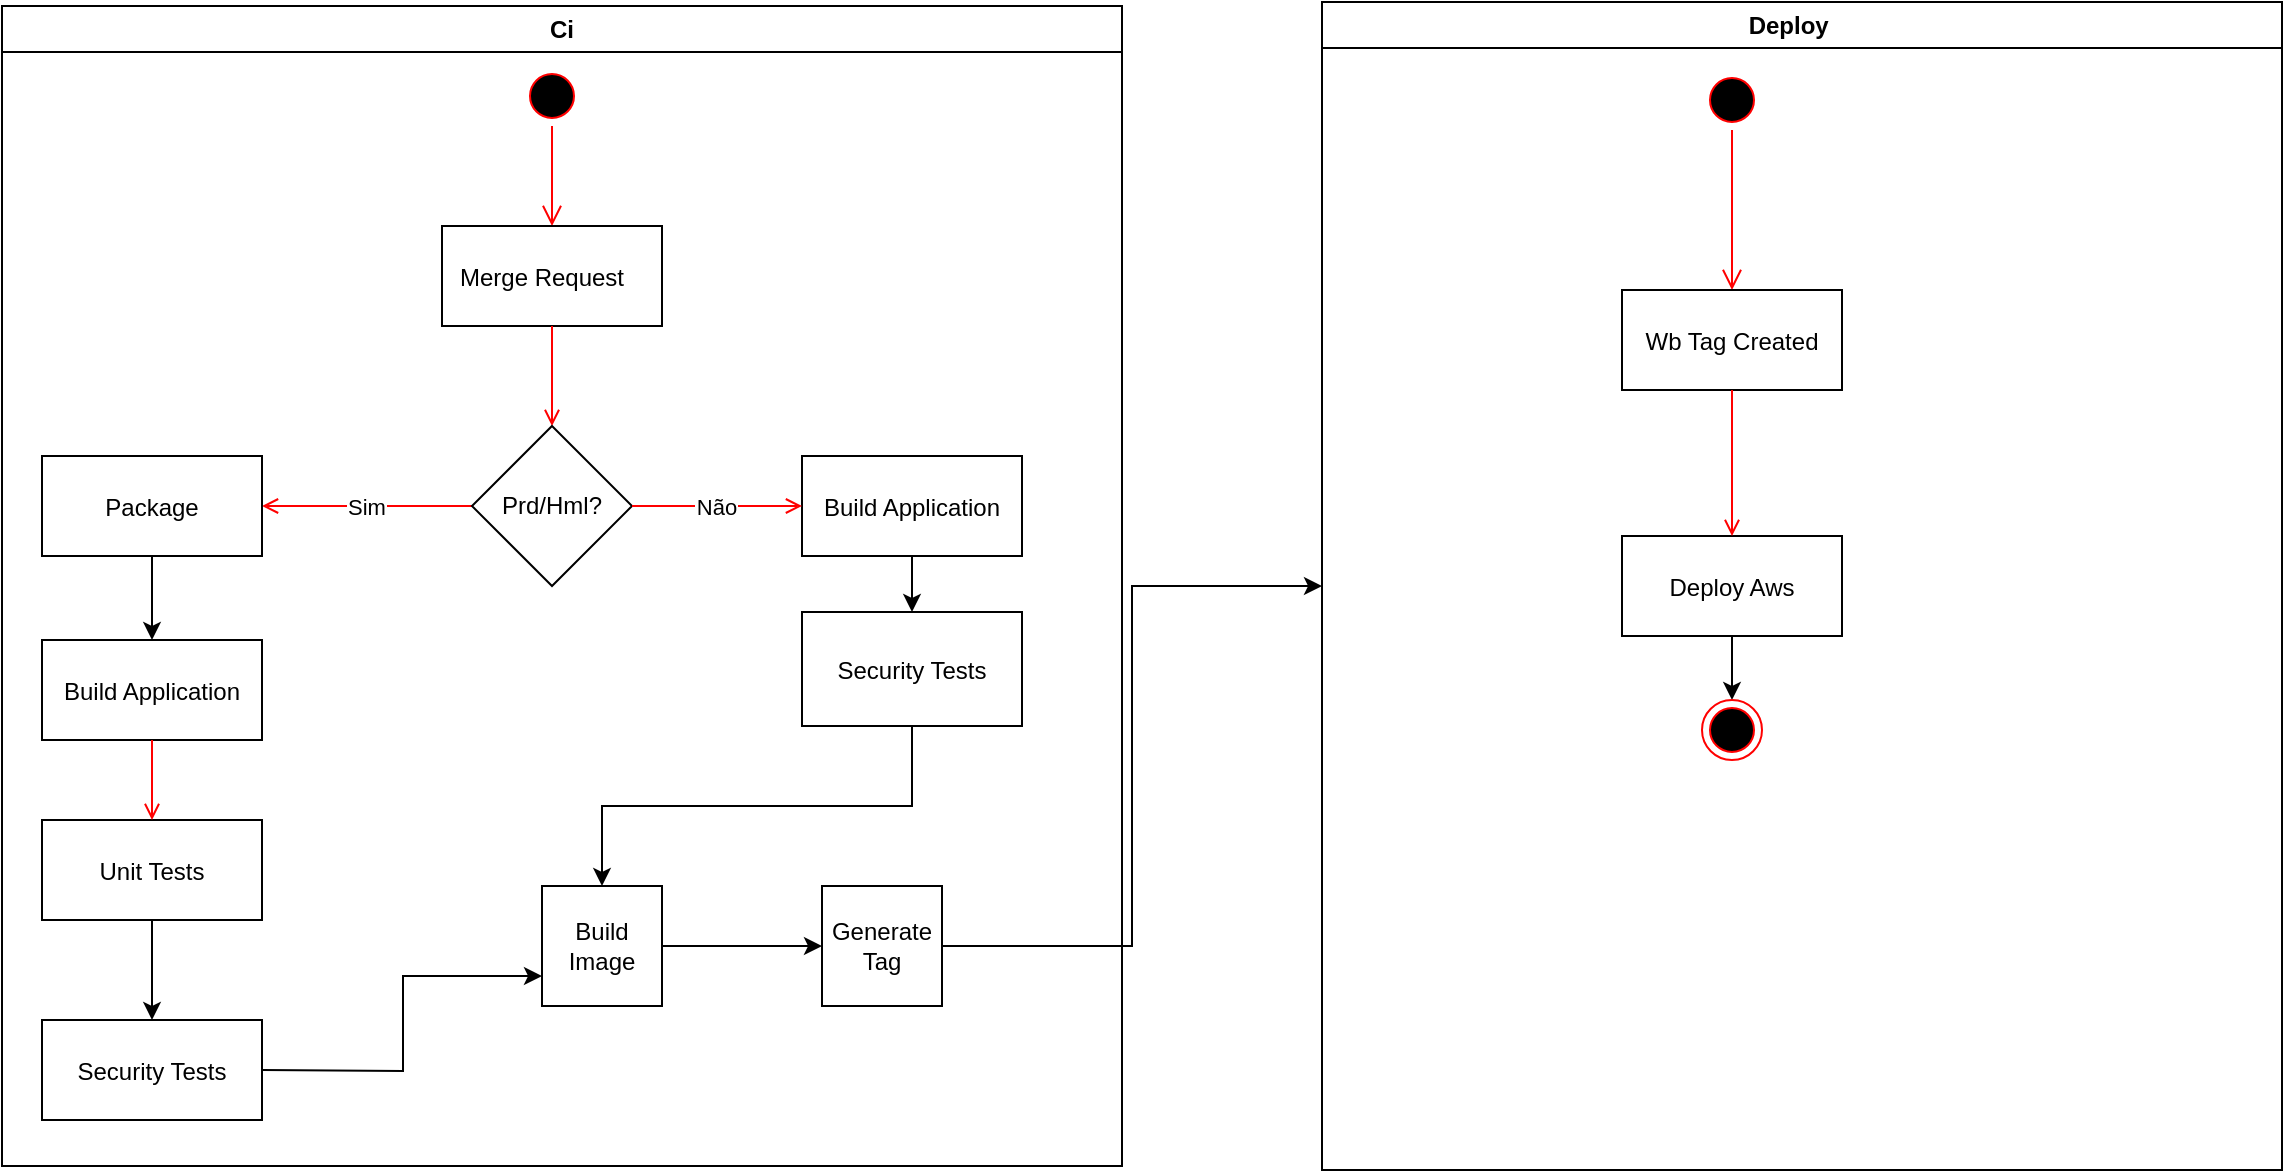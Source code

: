 <mxfile version="24.4.9" type="github">
  <diagram name="Page-1" id="e7e014a7-5840-1c2e-5031-d8a46d1fe8dd">
    <mxGraphModel dx="1304" dy="678" grid="1" gridSize="10" guides="1" tooltips="1" connect="1" arrows="1" fold="1" page="1" pageScale="1" pageWidth="1169" pageHeight="826" background="none" math="0" shadow="0">
      <root>
        <mxCell id="0" />
        <mxCell id="1" parent="0" />
        <mxCell id="2" value="Ci" style="swimlane;whiteSpace=wrap" parent="1" vertex="1">
          <mxGeometry y="123" width="560" height="580" as="geometry" />
        </mxCell>
        <mxCell id="5" value="" style="ellipse;shape=startState;fillColor=#000000;strokeColor=#ff0000;" parent="2" vertex="1">
          <mxGeometry x="260" y="30" width="30" height="30" as="geometry" />
        </mxCell>
        <mxCell id="6" value="" style="edgeStyle=elbowEdgeStyle;elbow=horizontal;verticalAlign=bottom;endArrow=open;endSize=8;strokeColor=#FF0000;endFill=1;rounded=0" parent="2" source="5" target="7" edge="1">
          <mxGeometry x="100" y="40" as="geometry">
            <mxPoint x="115" y="110" as="targetPoint" />
          </mxGeometry>
        </mxCell>
        <mxCell id="7" value="Merge Request   " style="" parent="2" vertex="1">
          <mxGeometry x="220" y="110" width="110" height="50" as="geometry" />
        </mxCell>
        <mxCell id="8" value="Build Application" style="" parent="2" vertex="1">
          <mxGeometry x="20" y="317" width="110" height="50" as="geometry" />
        </mxCell>
        <mxCell id="9" value="Sim" style="endArrow=open;strokeColor=#FF0000;endFill=1;rounded=0;exitX=0;exitY=0.5;exitDx=0;exitDy=0;entryX=1;entryY=0.5;entryDx=0;entryDy=0;" parent="2" source="VkM7wz7-X7QMQRe8iBU6-45" target="VkM7wz7-X7QMQRe8iBU6-75" edge="1">
          <mxGeometry relative="1" as="geometry">
            <Array as="points">
              <mxPoint x="150" y="250" />
            </Array>
          </mxGeometry>
        </mxCell>
        <mxCell id="VkM7wz7-X7QMQRe8iBU6-52" value="" style="edgeStyle=orthogonalEdgeStyle;rounded=0;orthogonalLoop=1;jettySize=auto;html=1;" edge="1" parent="2" source="10">
          <mxGeometry relative="1" as="geometry">
            <mxPoint x="75" y="507" as="targetPoint" />
          </mxGeometry>
        </mxCell>
        <mxCell id="10" value="Unit Tests" style="" parent="2" vertex="1">
          <mxGeometry x="20" y="407" width="110" height="50" as="geometry" />
        </mxCell>
        <mxCell id="11" value="" style="endArrow=open;strokeColor=#FF0000;endFill=1;rounded=0" parent="2" source="8" target="10" edge="1">
          <mxGeometry relative="1" as="geometry" />
        </mxCell>
        <mxCell id="VkM7wz7-X7QMQRe8iBU6-46" value="" style="endArrow=open;strokeColor=#FF0000;endFill=1;rounded=0" edge="1" parent="2" source="7" target="VkM7wz7-X7QMQRe8iBU6-45">
          <mxGeometry relative="1" as="geometry">
            <mxPoint x="125" y="290" as="sourcePoint" />
            <mxPoint x="125" y="460" as="targetPoint" />
          </mxGeometry>
        </mxCell>
        <mxCell id="VkM7wz7-X7QMQRe8iBU6-45" value="Prd/Hml?" style="rhombus;whiteSpace=wrap;html=1;" vertex="1" parent="2">
          <mxGeometry x="235" y="210" width="80" height="80" as="geometry" />
        </mxCell>
        <mxCell id="VkM7wz7-X7QMQRe8iBU6-55" value="" style="edgeStyle=orthogonalEdgeStyle;rounded=0;orthogonalLoop=1;jettySize=auto;html=1;" edge="1" parent="2" source="VkM7wz7-X7QMQRe8iBU6-47" target="VkM7wz7-X7QMQRe8iBU6-54">
          <mxGeometry relative="1" as="geometry" />
        </mxCell>
        <mxCell id="VkM7wz7-X7QMQRe8iBU6-47" value="Build Application" style="" vertex="1" parent="2">
          <mxGeometry x="400" y="225" width="110" height="50" as="geometry" />
        </mxCell>
        <mxCell id="VkM7wz7-X7QMQRe8iBU6-49" value="Não" style="endArrow=open;strokeColor=#FF0000;endFill=1;rounded=0;exitX=1;exitY=0.5;exitDx=0;exitDy=0;entryX=0;entryY=0.5;entryDx=0;entryDy=0;" edge="1" parent="2" source="VkM7wz7-X7QMQRe8iBU6-45" target="VkM7wz7-X7QMQRe8iBU6-47">
          <mxGeometry relative="1" as="geometry">
            <mxPoint x="85" y="285" as="sourcePoint" />
            <mxPoint x="270" y="290" as="targetPoint" />
            <Array as="points" />
          </mxGeometry>
        </mxCell>
        <mxCell id="VkM7wz7-X7QMQRe8iBU6-50" value="Security Tests" style="" vertex="1" parent="2">
          <mxGeometry x="20" y="507" width="110" height="50" as="geometry" />
        </mxCell>
        <mxCell id="VkM7wz7-X7QMQRe8iBU6-67" style="edgeStyle=orthogonalEdgeStyle;rounded=0;orthogonalLoop=1;jettySize=auto;html=1;entryX=0;entryY=0.75;entryDx=0;entryDy=0;" edge="1" parent="2" target="VkM7wz7-X7QMQRe8iBU6-58">
          <mxGeometry relative="1" as="geometry">
            <mxPoint x="130" y="532.0" as="sourcePoint" />
          </mxGeometry>
        </mxCell>
        <mxCell id="VkM7wz7-X7QMQRe8iBU6-60" style="edgeStyle=orthogonalEdgeStyle;rounded=0;orthogonalLoop=1;jettySize=auto;html=1;exitX=0.5;exitY=1;exitDx=0;exitDy=0;entryX=0.5;entryY=0;entryDx=0;entryDy=0;" edge="1" parent="2" source="VkM7wz7-X7QMQRe8iBU6-54" target="VkM7wz7-X7QMQRe8iBU6-58">
          <mxGeometry relative="1" as="geometry" />
        </mxCell>
        <mxCell id="VkM7wz7-X7QMQRe8iBU6-54" value="Security Tests" style="" vertex="1" parent="2">
          <mxGeometry x="400" y="303" width="110" height="57" as="geometry" />
        </mxCell>
        <mxCell id="VkM7wz7-X7QMQRe8iBU6-68" style="edgeStyle=orthogonalEdgeStyle;rounded=0;orthogonalLoop=1;jettySize=auto;html=1;" edge="1" parent="2" source="VkM7wz7-X7QMQRe8iBU6-58" target="VkM7wz7-X7QMQRe8iBU6-64">
          <mxGeometry relative="1" as="geometry" />
        </mxCell>
        <mxCell id="VkM7wz7-X7QMQRe8iBU6-58" value="Build Image" style="whiteSpace=wrap;html=1;aspect=fixed;" vertex="1" parent="2">
          <mxGeometry x="270" y="440" width="60" height="60" as="geometry" />
        </mxCell>
        <mxCell id="VkM7wz7-X7QMQRe8iBU6-64" value="Generate Tag" style="whiteSpace=wrap;html=1;aspect=fixed;" vertex="1" parent="2">
          <mxGeometry x="410" y="440" width="60" height="60" as="geometry" />
        </mxCell>
        <mxCell id="VkM7wz7-X7QMQRe8iBU6-76" value="" style="edgeStyle=orthogonalEdgeStyle;rounded=0;orthogonalLoop=1;jettySize=auto;html=1;" edge="1" parent="2" source="VkM7wz7-X7QMQRe8iBU6-75" target="8">
          <mxGeometry relative="1" as="geometry" />
        </mxCell>
        <mxCell id="VkM7wz7-X7QMQRe8iBU6-75" value="Package" style="" vertex="1" parent="2">
          <mxGeometry x="20" y="225" width="110" height="50" as="geometry" />
        </mxCell>
        <mxCell id="3" value="Deploy    " style="swimlane;whiteSpace=wrap" parent="1" vertex="1">
          <mxGeometry x="660" y="121" width="480" height="584" as="geometry" />
        </mxCell>
        <mxCell id="13" value="" style="ellipse;shape=startState;fillColor=#000000;strokeColor=#ff0000;" parent="3" vertex="1">
          <mxGeometry x="190" y="34" width="30" height="30" as="geometry" />
        </mxCell>
        <mxCell id="14" value="" style="edgeStyle=elbowEdgeStyle;elbow=horizontal;verticalAlign=bottom;endArrow=open;endSize=8;strokeColor=#FF0000;endFill=1;rounded=0" parent="3" source="13" target="15" edge="1">
          <mxGeometry x="40" y="20" as="geometry">
            <mxPoint x="55" y="90" as="targetPoint" />
          </mxGeometry>
        </mxCell>
        <mxCell id="15" value="Wb Tag Created" style="" parent="3" vertex="1">
          <mxGeometry x="150" y="144" width="110" height="50" as="geometry" />
        </mxCell>
        <mxCell id="VkM7wz7-X7QMQRe8iBU6-74" value="" style="edgeStyle=orthogonalEdgeStyle;rounded=0;orthogonalLoop=1;jettySize=auto;html=1;" edge="1" parent="3" source="16">
          <mxGeometry relative="1" as="geometry">
            <mxPoint x="205" y="349" as="targetPoint" />
          </mxGeometry>
        </mxCell>
        <mxCell id="16" value="Deploy Aws" style="" parent="3" vertex="1">
          <mxGeometry x="150" y="267" width="110" height="50" as="geometry" />
        </mxCell>
        <mxCell id="17" value="" style="endArrow=open;strokeColor=#FF0000;endFill=1;rounded=0" parent="3" source="15" target="16" edge="1">
          <mxGeometry relative="1" as="geometry" />
        </mxCell>
        <mxCell id="VkM7wz7-X7QMQRe8iBU6-70" value="" style="ellipse;shape=endState;fillColor=#000000;strokeColor=#ff0000" vertex="1" parent="3">
          <mxGeometry x="190" y="349" width="30" height="30" as="geometry" />
        </mxCell>
        <mxCell id="VkM7wz7-X7QMQRe8iBU6-69" style="edgeStyle=orthogonalEdgeStyle;rounded=0;orthogonalLoop=1;jettySize=auto;html=1;entryX=0;entryY=0.5;entryDx=0;entryDy=0;" edge="1" parent="1" source="VkM7wz7-X7QMQRe8iBU6-64" target="3">
          <mxGeometry relative="1" as="geometry">
            <mxPoint x="660" y="593" as="targetPoint" />
          </mxGeometry>
        </mxCell>
      </root>
    </mxGraphModel>
  </diagram>
</mxfile>
